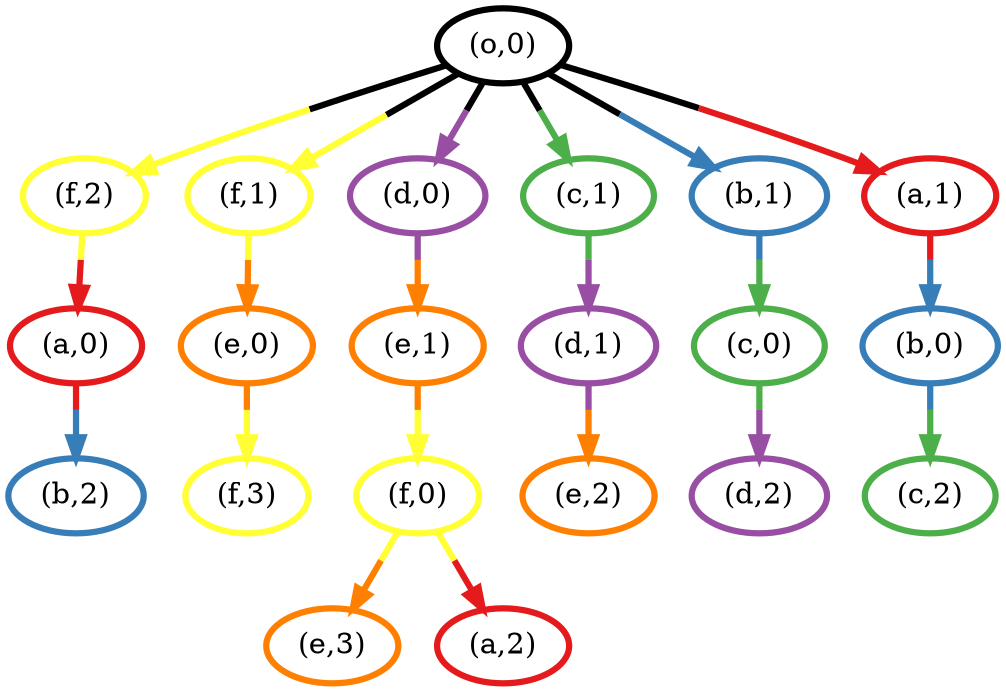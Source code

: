 digraph G {
	20 [penwidth=3,colorscheme=set19,color=889575376,label="(o,0)"]
	19 [penwidth=3,colorscheme=set19,color=6,label="(f,2)"]
	18 [penwidth=3,colorscheme=set19,color=6,label="(f,1)"]
	17 [penwidth=3,colorscheme=set19,color=5,label="(e,3)"]
	16 [penwidth=3,colorscheme=set19,color=1,label="(a,2)"]
	15 [penwidth=3,colorscheme=set19,color=6,label="(f,0)"]
	14 [penwidth=3,colorscheme=set19,color=6,label="(f,3)"]
	13 [penwidth=3,colorscheme=set19,color=5,label="(e,0)"]
	12 [penwidth=3,colorscheme=set19,color=5,label="(e,2)"]
	11 [penwidth=3,colorscheme=set19,color=5,label="(e,1)"]
	10 [penwidth=3,colorscheme=set19,color=4,label="(d,0)"]
	9 [penwidth=3,colorscheme=set19,color=4,label="(d,1)"]
	8 [penwidth=3,colorscheme=set19,color=3,label="(c,1)"]
	7 [penwidth=3,colorscheme=set19,color=4,label="(d,2)"]
	6 [penwidth=3,colorscheme=set19,color=3,label="(c,0)"]
	5 [penwidth=3,colorscheme=set19,color=2,label="(b,1)"]
	4 [penwidth=3,colorscheme=set19,color=3,label="(c,2)"]
	3 [penwidth=3,colorscheme=set19,color=2,label="(b,0)"]
	2 [penwidth=3,colorscheme=set19,color=1,label="(a,1)"]
	1 [penwidth=3,colorscheme=set19,color=2,label="(b,2)"]
	0 [penwidth=3,colorscheme=set19,color=1,label="(a,0)"]
	20 -> 19 [penwidth=3,colorscheme=set19,color="889575376;0.5:6"]
	20 -> 18 [penwidth=3,colorscheme=set19,color="889575376;0.5:6"]
	20 -> 10 [penwidth=3,colorscheme=set19,color="889575376;0.5:4"]
	20 -> 8 [penwidth=3,colorscheme=set19,color="889575376;0.5:3"]
	20 -> 5 [penwidth=3,colorscheme=set19,color="889575376;0.5:2"]
	20 -> 2 [penwidth=3,colorscheme=set19,color="889575376;0.5:1"]
	19 -> 0 [penwidth=3,colorscheme=set19,color="6;0.5:1"]
	18 -> 13 [penwidth=3,colorscheme=set19,color="6;0.5:5"]
	15 -> 17 [penwidth=3,colorscheme=set19,color="6;0.5:5"]
	15 -> 16 [penwidth=3,colorscheme=set19,color="6;0.5:1"]
	13 -> 14 [penwidth=3,colorscheme=set19,color="5;0.5:6"]
	11 -> 15 [penwidth=3,colorscheme=set19,color="5;0.5:6"]
	10 -> 11 [penwidth=3,colorscheme=set19,color="4;0.5:5"]
	9 -> 12 [penwidth=3,colorscheme=set19,color="4;0.5:5"]
	8 -> 9 [penwidth=3,colorscheme=set19,color="3;0.5:4"]
	6 -> 7 [penwidth=3,colorscheme=set19,color="3;0.5:4"]
	5 -> 6 [penwidth=3,colorscheme=set19,color="2;0.5:3"]
	3 -> 4 [penwidth=3,colorscheme=set19,color="2;0.5:3"]
	2 -> 3 [penwidth=3,colorscheme=set19,color="1;0.5:2"]
	0 -> 1 [penwidth=3,colorscheme=set19,color="1;0.5:2"]
}